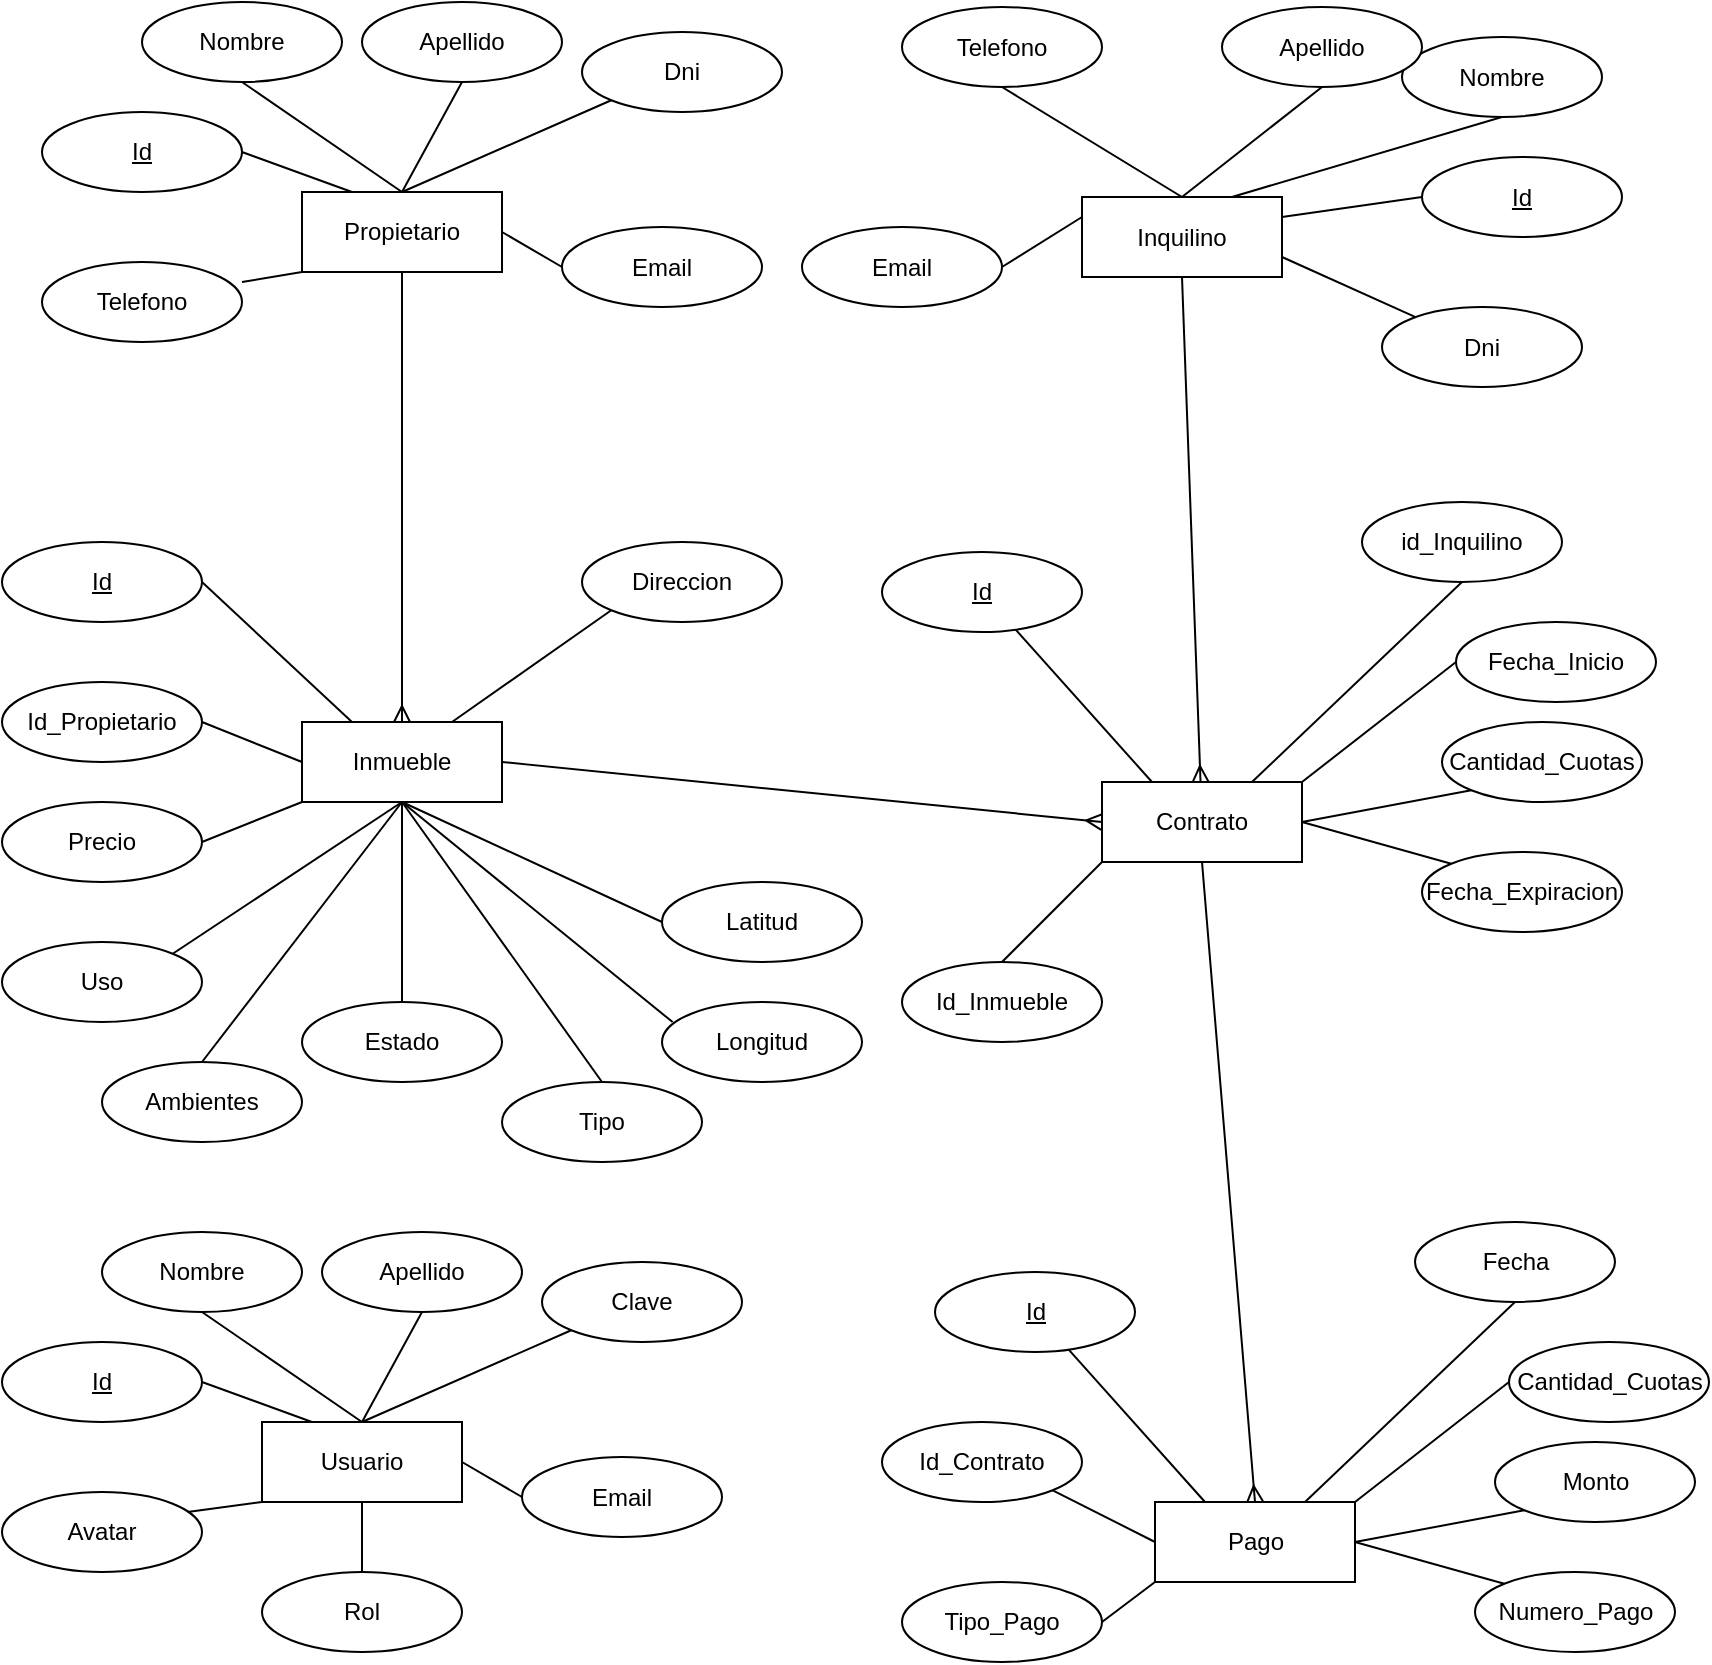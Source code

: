 <mxfile>
    <diagram id="YgVnMSaVj-Hb22OA9f_Y" name="Página-1">
        <mxGraphModel dx="820" dy="445" grid="1" gridSize="10" guides="1" tooltips="1" connect="1" arrows="1" fold="1" page="1" pageScale="1" pageWidth="827" pageHeight="1169" math="0" shadow="0">
            <root>
                <mxCell id="0"/>
                <mxCell id="1" parent="0"/>
                <mxCell id="69" style="edgeStyle=none;html=1;endArrow=ERmany;endFill=0;" edge="1" parent="1" source="2">
                    <mxGeometry relative="1" as="geometry">
                        <mxPoint x="200" y="690" as="targetPoint"/>
                    </mxGeometry>
                </mxCell>
                <mxCell id="2" value="Propietario" style="whiteSpace=wrap;html=1;align=center;" vertex="1" parent="1">
                    <mxGeometry x="150" y="425" width="100" height="40" as="geometry"/>
                </mxCell>
                <mxCell id="4" value="Nombre" style="ellipse;whiteSpace=wrap;html=1;align=center;fontStyle=0;" vertex="1" parent="1">
                    <mxGeometry x="70" y="330" width="100" height="40" as="geometry"/>
                </mxCell>
                <mxCell id="5" value="Apellido" style="ellipse;whiteSpace=wrap;html=1;align=center;fontStyle=0;" vertex="1" parent="1">
                    <mxGeometry x="180" y="330" width="100" height="40" as="geometry"/>
                </mxCell>
                <mxCell id="7" value="Telefono" style="ellipse;whiteSpace=wrap;html=1;align=center;fontStyle=0;" vertex="1" parent="1">
                    <mxGeometry x="20" y="460" width="100" height="40" as="geometry"/>
                </mxCell>
                <mxCell id="8" value="Dni" style="ellipse;whiteSpace=wrap;html=1;align=center;fontStyle=0;" vertex="1" parent="1">
                    <mxGeometry x="290" y="345" width="100" height="40" as="geometry"/>
                </mxCell>
                <mxCell id="9" value="Id" style="ellipse;whiteSpace=wrap;html=1;align=center;fontStyle=4;" vertex="1" parent="1">
                    <mxGeometry x="20" y="385" width="100" height="40" as="geometry"/>
                </mxCell>
                <mxCell id="11" value="" style="endArrow=none;html=1;rounded=0;exitX=0.5;exitY=0;exitDx=0;exitDy=0;entryX=0.5;entryY=1;entryDx=0;entryDy=0;" edge="1" parent="1" source="2" target="5">
                    <mxGeometry relative="1" as="geometry">
                        <mxPoint x="330" y="350" as="sourcePoint"/>
                        <mxPoint x="490" y="350" as="targetPoint"/>
                    </mxGeometry>
                </mxCell>
                <mxCell id="12" value="" style="endArrow=none;html=1;rounded=0;entryX=0.5;entryY=1;entryDx=0;entryDy=0;exitX=0.5;exitY=0;exitDx=0;exitDy=0;" edge="1" parent="1" source="2" target="4">
                    <mxGeometry relative="1" as="geometry">
                        <mxPoint x="190" y="420" as="sourcePoint"/>
                        <mxPoint x="240" y="380" as="targetPoint"/>
                    </mxGeometry>
                </mxCell>
                <mxCell id="13" value="" style="endArrow=none;html=1;rounded=0;exitX=0.25;exitY=0;exitDx=0;exitDy=0;entryX=1;entryY=0.5;entryDx=0;entryDy=0;" edge="1" parent="1" source="2" target="9">
                    <mxGeometry relative="1" as="geometry">
                        <mxPoint x="220" y="445" as="sourcePoint"/>
                        <mxPoint x="250" y="390" as="targetPoint"/>
                    </mxGeometry>
                </mxCell>
                <mxCell id="14" value="" style="endArrow=none;html=1;rounded=0;exitX=0;exitY=1;exitDx=0;exitDy=0;entryX=1;entryY=0.25;entryDx=0;entryDy=0;entryPerimeter=0;" edge="1" parent="1" source="2" target="7">
                    <mxGeometry relative="1" as="geometry">
                        <mxPoint x="230" y="455" as="sourcePoint"/>
                        <mxPoint x="260" y="400" as="targetPoint"/>
                    </mxGeometry>
                </mxCell>
                <mxCell id="15" value="" style="endArrow=none;html=1;rounded=0;exitX=1;exitY=0.5;exitDx=0;exitDy=0;entryX=0;entryY=0.5;entryDx=0;entryDy=0;" edge="1" parent="1" source="2" target="52">
                    <mxGeometry relative="1" as="geometry">
                        <mxPoint x="240" y="465" as="sourcePoint"/>
                        <mxPoint x="270" y="410" as="targetPoint"/>
                    </mxGeometry>
                </mxCell>
                <mxCell id="16" value="Inquilino" style="whiteSpace=wrap;html=1;align=center;" vertex="1" parent="1">
                    <mxGeometry x="540" y="427.5" width="100" height="40" as="geometry"/>
                </mxCell>
                <mxCell id="17" value="Nombre" style="ellipse;whiteSpace=wrap;html=1;align=center;fontStyle=0;" vertex="1" parent="1">
                    <mxGeometry x="700" y="347.5" width="100" height="40" as="geometry"/>
                </mxCell>
                <mxCell id="18" value="Apellido" style="ellipse;whiteSpace=wrap;html=1;align=center;fontStyle=0;" vertex="1" parent="1">
                    <mxGeometry x="610" y="332.5" width="100" height="40" as="geometry"/>
                </mxCell>
                <mxCell id="19" value="Telefono" style="ellipse;whiteSpace=wrap;html=1;align=center;fontStyle=0;" vertex="1" parent="1">
                    <mxGeometry x="450" y="332.5" width="100" height="40" as="geometry"/>
                </mxCell>
                <mxCell id="20" value="Dni" style="ellipse;whiteSpace=wrap;html=1;align=center;fontStyle=0;" vertex="1" parent="1">
                    <mxGeometry x="690" y="482.5" width="100" height="40" as="geometry"/>
                </mxCell>
                <mxCell id="21" value="Id" style="ellipse;whiteSpace=wrap;html=1;align=center;fontStyle=4;" vertex="1" parent="1">
                    <mxGeometry x="710" y="407.5" width="100" height="40" as="geometry"/>
                </mxCell>
                <mxCell id="22" value="" style="endArrow=none;html=1;rounded=0;exitX=0.5;exitY=0;exitDx=0;exitDy=0;entryX=0.5;entryY=1;entryDx=0;entryDy=0;" edge="1" parent="1" source="16" target="18">
                    <mxGeometry relative="1" as="geometry">
                        <mxPoint x="720" y="352.5" as="sourcePoint"/>
                        <mxPoint x="880" y="352.5" as="targetPoint"/>
                    </mxGeometry>
                </mxCell>
                <mxCell id="23" value="" style="endArrow=none;html=1;rounded=0;entryX=0.5;entryY=1;entryDx=0;entryDy=0;exitX=0.75;exitY=0;exitDx=0;exitDy=0;" edge="1" parent="1" target="17" source="16">
                    <mxGeometry relative="1" as="geometry">
                        <mxPoint x="580" y="422.5" as="sourcePoint"/>
                        <mxPoint x="630" y="382.5" as="targetPoint"/>
                    </mxGeometry>
                </mxCell>
                <mxCell id="24" value="" style="endArrow=none;html=1;rounded=0;exitX=1;exitY=0.25;exitDx=0;exitDy=0;entryX=0;entryY=0.5;entryDx=0;entryDy=0;" edge="1" parent="1" source="16" target="21">
                    <mxGeometry relative="1" as="geometry">
                        <mxPoint x="610" y="447.5" as="sourcePoint"/>
                        <mxPoint x="640" y="392.5" as="targetPoint"/>
                    </mxGeometry>
                </mxCell>
                <mxCell id="25" value="" style="endArrow=none;html=1;rounded=0;exitX=0.5;exitY=0;exitDx=0;exitDy=0;entryX=0.5;entryY=1;entryDx=0;entryDy=0;" edge="1" parent="1" source="16" target="19">
                    <mxGeometry relative="1" as="geometry">
                        <mxPoint x="620" y="457.5" as="sourcePoint"/>
                        <mxPoint x="650" y="402.5" as="targetPoint"/>
                    </mxGeometry>
                </mxCell>
                <mxCell id="26" value="" style="endArrow=none;html=1;rounded=0;exitX=1;exitY=0.75;exitDx=0;exitDy=0;" edge="1" parent="1" source="16" target="20">
                    <mxGeometry relative="1" as="geometry">
                        <mxPoint x="630" y="467.5" as="sourcePoint"/>
                        <mxPoint x="660" y="412.5" as="targetPoint"/>
                    </mxGeometry>
                </mxCell>
                <mxCell id="27" value="Inmueble" style="whiteSpace=wrap;html=1;align=center;" vertex="1" parent="1">
                    <mxGeometry x="150" y="690" width="100" height="40" as="geometry"/>
                </mxCell>
                <mxCell id="28" value="Id_Propietario" style="ellipse;whiteSpace=wrap;html=1;align=center;" vertex="1" parent="1">
                    <mxGeometry y="670" width="100" height="40" as="geometry"/>
                </mxCell>
                <mxCell id="29" value="Id" style="ellipse;whiteSpace=wrap;html=1;align=center;fontStyle=4;" vertex="1" parent="1">
                    <mxGeometry y="600" width="100" height="40" as="geometry"/>
                </mxCell>
                <mxCell id="30" value="Precio" style="ellipse;whiteSpace=wrap;html=1;align=center;" vertex="1" parent="1">
                    <mxGeometry y="730" width="100" height="40" as="geometry"/>
                </mxCell>
                <mxCell id="31" value="Uso" style="ellipse;whiteSpace=wrap;html=1;align=center;" vertex="1" parent="1">
                    <mxGeometry y="800" width="100" height="40" as="geometry"/>
                </mxCell>
                <mxCell id="32" value="Tipo" style="ellipse;whiteSpace=wrap;html=1;align=center;" vertex="1" parent="1">
                    <mxGeometry x="250" y="870" width="100" height="40" as="geometry"/>
                </mxCell>
                <mxCell id="33" value="Ambientes" style="ellipse;whiteSpace=wrap;html=1;align=center;" vertex="1" parent="1">
                    <mxGeometry x="50" y="860" width="100" height="40" as="geometry"/>
                </mxCell>
                <mxCell id="34" value="Longitud" style="ellipse;whiteSpace=wrap;html=1;align=center;" vertex="1" parent="1">
                    <mxGeometry x="330" y="830" width="100" height="40" as="geometry"/>
                </mxCell>
                <mxCell id="35" value="Direccion" style="ellipse;whiteSpace=wrap;html=1;align=center;" vertex="1" parent="1">
                    <mxGeometry x="290" y="600" width="100" height="40" as="geometry"/>
                </mxCell>
                <mxCell id="36" value="Latitud" style="ellipse;whiteSpace=wrap;html=1;align=center;" vertex="1" parent="1">
                    <mxGeometry x="330" y="770" width="100" height="40" as="geometry"/>
                </mxCell>
                <mxCell id="37" value="Estado" style="ellipse;whiteSpace=wrap;html=1;align=center;" vertex="1" parent="1">
                    <mxGeometry x="150" y="830" width="100" height="40" as="geometry"/>
                </mxCell>
                <mxCell id="39" value="" style="endArrow=none;html=1;rounded=0;exitX=0.5;exitY=0;exitDx=0;exitDy=0;entryX=0.5;entryY=1;entryDx=0;entryDy=0;" edge="1" parent="1" source="37" target="27">
                    <mxGeometry relative="1" as="geometry">
                        <mxPoint x="280" y="780" as="sourcePoint"/>
                        <mxPoint x="440" y="780" as="targetPoint"/>
                    </mxGeometry>
                </mxCell>
                <mxCell id="40" value="" style="endArrow=none;html=1;rounded=0;exitX=0.5;exitY=0;exitDx=0;exitDy=0;entryX=0.5;entryY=1;entryDx=0;entryDy=0;" edge="1" parent="1" source="37" target="27">
                    <mxGeometry relative="1" as="geometry">
                        <mxPoint x="280" y="780" as="sourcePoint"/>
                        <mxPoint x="440" y="780" as="targetPoint"/>
                    </mxGeometry>
                </mxCell>
                <mxCell id="41" value="" style="endArrow=none;html=1;rounded=0;exitX=0.5;exitY=1;exitDx=0;exitDy=0;entryX=0;entryY=0.5;entryDx=0;entryDy=0;" edge="1" parent="1" source="27" target="36">
                    <mxGeometry relative="1" as="geometry">
                        <mxPoint x="210" y="840.0" as="sourcePoint"/>
                        <mxPoint x="210" y="740" as="targetPoint"/>
                    </mxGeometry>
                </mxCell>
                <mxCell id="42" value="" style="endArrow=none;html=1;rounded=0;exitX=0.5;exitY=0;exitDx=0;exitDy=0;entryX=0.5;entryY=1;entryDx=0;entryDy=0;" edge="1" parent="1" source="32" target="27">
                    <mxGeometry relative="1" as="geometry">
                        <mxPoint x="220" y="850.0" as="sourcePoint"/>
                        <mxPoint x="220" y="750" as="targetPoint"/>
                    </mxGeometry>
                </mxCell>
                <mxCell id="43" value="" style="endArrow=none;html=1;rounded=0;exitX=0.053;exitY=0.251;exitDx=0;exitDy=0;entryX=0.5;entryY=1;entryDx=0;entryDy=0;exitPerimeter=0;" edge="1" parent="1" source="34" target="27">
                    <mxGeometry relative="1" as="geometry">
                        <mxPoint x="230" y="860.0" as="sourcePoint"/>
                        <mxPoint x="230" y="760" as="targetPoint"/>
                    </mxGeometry>
                </mxCell>
                <mxCell id="44" value="" style="endArrow=none;html=1;rounded=0;exitX=0.5;exitY=0;exitDx=0;exitDy=0;entryX=0.5;entryY=1;entryDx=0;entryDy=0;" edge="1" parent="1" source="33" target="27">
                    <mxGeometry relative="1" as="geometry">
                        <mxPoint x="240" y="870.0" as="sourcePoint"/>
                        <mxPoint x="240" y="770" as="targetPoint"/>
                    </mxGeometry>
                </mxCell>
                <mxCell id="45" value="" style="endArrow=none;html=1;rounded=0;exitX=1;exitY=0;exitDx=0;exitDy=0;entryX=0.5;entryY=1;entryDx=0;entryDy=0;" edge="1" parent="1" source="31" target="27">
                    <mxGeometry relative="1" as="geometry">
                        <mxPoint x="250" y="880.0" as="sourcePoint"/>
                        <mxPoint x="250" y="780" as="targetPoint"/>
                    </mxGeometry>
                </mxCell>
                <mxCell id="46" value="" style="endArrow=none;html=1;rounded=0;exitX=1;exitY=0.5;exitDx=0;exitDy=0;entryX=0;entryY=1;entryDx=0;entryDy=0;" edge="1" parent="1" source="30" target="27">
                    <mxGeometry relative="1" as="geometry">
                        <mxPoint x="260" y="890.0" as="sourcePoint"/>
                        <mxPoint x="260" y="790" as="targetPoint"/>
                    </mxGeometry>
                </mxCell>
                <mxCell id="47" value="" style="endArrow=none;html=1;rounded=0;exitX=0;exitY=0.5;exitDx=0;exitDy=0;entryX=1;entryY=0.5;entryDx=0;entryDy=0;" edge="1" parent="1" source="27" target="28">
                    <mxGeometry relative="1" as="geometry">
                        <mxPoint x="270" y="900.0" as="sourcePoint"/>
                        <mxPoint x="270" y="800" as="targetPoint"/>
                    </mxGeometry>
                </mxCell>
                <mxCell id="48" value="" style="endArrow=none;html=1;rounded=0;exitX=0.25;exitY=0;exitDx=0;exitDy=0;entryX=1;entryY=0.5;entryDx=0;entryDy=0;" edge="1" parent="1" source="27" target="29">
                    <mxGeometry relative="1" as="geometry">
                        <mxPoint x="160" y="720" as="sourcePoint"/>
                        <mxPoint x="110.0" y="700" as="targetPoint"/>
                    </mxGeometry>
                </mxCell>
                <mxCell id="49" value="" style="endArrow=none;html=1;rounded=0;entryX=0;entryY=1;entryDx=0;entryDy=0;exitX=0.75;exitY=0;exitDx=0;exitDy=0;" edge="1" parent="1" source="27" target="35">
                    <mxGeometry relative="1" as="geometry">
                        <mxPoint x="200" y="690" as="sourcePoint"/>
                        <mxPoint x="110.0" y="630" as="targetPoint"/>
                    </mxGeometry>
                </mxCell>
                <mxCell id="51" value="Email" style="ellipse;whiteSpace=wrap;html=1;align=center;fontStyle=0;" vertex="1" parent="1">
                    <mxGeometry x="400" y="442.5" width="100" height="40" as="geometry"/>
                </mxCell>
                <mxCell id="52" value="Email" style="ellipse;whiteSpace=wrap;html=1;align=center;fontStyle=0;" vertex="1" parent="1">
                    <mxGeometry x="280" y="442.5" width="100" height="40" as="geometry"/>
                </mxCell>
                <mxCell id="53" value="" style="endArrow=none;html=1;rounded=0;exitX=0.5;exitY=0;exitDx=0;exitDy=0;entryX=0;entryY=1;entryDx=0;entryDy=0;" edge="1" parent="1" source="2" target="8">
                    <mxGeometry relative="1" as="geometry">
                        <mxPoint x="260" y="435" as="sourcePoint"/>
                        <mxPoint x="324.577" y="392.222" as="targetPoint"/>
                    </mxGeometry>
                </mxCell>
                <mxCell id="54" value="" style="endArrow=none;html=1;rounded=0;exitX=1;exitY=0.5;exitDx=0;exitDy=0;entryX=0;entryY=0.25;entryDx=0;entryDy=0;" edge="1" parent="1" source="51" target="16">
                    <mxGeometry relative="1" as="geometry">
                        <mxPoint x="270" y="445" as="sourcePoint"/>
                        <mxPoint x="334.577" y="402.222" as="targetPoint"/>
                    </mxGeometry>
                </mxCell>
                <mxCell id="55" value="Contrato" style="whiteSpace=wrap;html=1;align=center;" vertex="1" parent="1">
                    <mxGeometry x="550" y="720" width="100" height="40" as="geometry"/>
                </mxCell>
                <mxCell id="56" value="id_Inquilino" style="ellipse;whiteSpace=wrap;html=1;align=center;fontStyle=0;" vertex="1" parent="1">
                    <mxGeometry x="680" y="580" width="100" height="40" as="geometry"/>
                </mxCell>
                <mxCell id="57" value="Fecha_Inicio" style="ellipse;whiteSpace=wrap;html=1;align=center;fontStyle=0;" vertex="1" parent="1">
                    <mxGeometry x="727" y="640" width="100" height="40" as="geometry"/>
                </mxCell>
                <mxCell id="58" value="Id_Inmueble" style="ellipse;whiteSpace=wrap;html=1;align=center;fontStyle=0;" vertex="1" parent="1">
                    <mxGeometry x="450" y="810" width="100" height="40" as="geometry"/>
                </mxCell>
                <mxCell id="59" value="Cantidad_Cuotas" style="ellipse;whiteSpace=wrap;html=1;align=center;fontStyle=0;" vertex="1" parent="1">
                    <mxGeometry x="720" y="690" width="100" height="40" as="geometry"/>
                </mxCell>
                <mxCell id="60" value="Id" style="ellipse;whiteSpace=wrap;html=1;align=center;fontStyle=4;" vertex="1" parent="1">
                    <mxGeometry x="440" y="605" width="100" height="40" as="geometry"/>
                </mxCell>
                <mxCell id="61" value="" style="endArrow=none;html=1;rounded=0;exitX=1;exitY=0;exitDx=0;exitDy=0;entryX=0;entryY=0.5;entryDx=0;entryDy=0;" edge="1" parent="1" source="55" target="57">
                    <mxGeometry relative="1" as="geometry">
                        <mxPoint x="760" y="645" as="sourcePoint"/>
                        <mxPoint x="920" y="645" as="targetPoint"/>
                    </mxGeometry>
                </mxCell>
                <mxCell id="62" value="" style="endArrow=none;html=1;rounded=0;entryX=0.5;entryY=1;entryDx=0;entryDy=0;exitX=0.75;exitY=0;exitDx=0;exitDy=0;" edge="1" parent="1" source="55" target="56">
                    <mxGeometry relative="1" as="geometry">
                        <mxPoint x="620" y="715" as="sourcePoint"/>
                        <mxPoint x="670" y="675" as="targetPoint"/>
                    </mxGeometry>
                </mxCell>
                <mxCell id="63" value="" style="endArrow=none;html=1;rounded=0;exitX=0.25;exitY=0;exitDx=0;exitDy=0;" edge="1" parent="1" source="55" target="60">
                    <mxGeometry relative="1" as="geometry">
                        <mxPoint x="650" y="740" as="sourcePoint"/>
                        <mxPoint x="680" y="685" as="targetPoint"/>
                    </mxGeometry>
                </mxCell>
                <mxCell id="64" value="" style="endArrow=none;html=1;rounded=0;exitX=0;exitY=1;exitDx=0;exitDy=0;entryX=0.5;entryY=0;entryDx=0;entryDy=0;" edge="1" parent="1" source="55" target="58">
                    <mxGeometry relative="1" as="geometry">
                        <mxPoint x="660" y="750" as="sourcePoint"/>
                        <mxPoint x="690" y="695" as="targetPoint"/>
                    </mxGeometry>
                </mxCell>
                <mxCell id="65" value="" style="endArrow=none;html=1;rounded=0;exitX=1;exitY=0.5;exitDx=0;exitDy=0;entryX=0;entryY=0;entryDx=0;entryDy=0;" edge="1" parent="1" source="55" target="66">
                    <mxGeometry relative="1" as="geometry">
                        <mxPoint x="670" y="760" as="sourcePoint"/>
                        <mxPoint x="700" y="705" as="targetPoint"/>
                    </mxGeometry>
                </mxCell>
                <mxCell id="66" value="Fecha_Expiracion" style="ellipse;whiteSpace=wrap;html=1;align=center;fontStyle=0;" vertex="1" parent="1">
                    <mxGeometry x="710" y="755" width="100" height="40" as="geometry"/>
                </mxCell>
                <mxCell id="67" value="" style="endArrow=none;html=1;rounded=0;exitX=1;exitY=0.5;exitDx=0;exitDy=0;entryX=0;entryY=1;entryDx=0;entryDy=0;" edge="1" parent="1" source="55" target="59">
                    <mxGeometry relative="1" as="geometry">
                        <mxPoint x="690" y="730" as="sourcePoint"/>
                        <mxPoint x="754.577" y="687.222" as="targetPoint"/>
                    </mxGeometry>
                </mxCell>
                <mxCell id="70" style="edgeStyle=none;html=1;endArrow=ERmany;endFill=0;exitX=1;exitY=0.5;exitDx=0;exitDy=0;entryX=0;entryY=0.5;entryDx=0;entryDy=0;" edge="1" parent="1" source="27" target="55">
                    <mxGeometry relative="1" as="geometry">
                        <mxPoint x="210" y="700" as="targetPoint"/>
                        <mxPoint x="210" y="475" as="sourcePoint"/>
                    </mxGeometry>
                </mxCell>
                <mxCell id="71" style="edgeStyle=none;html=1;endArrow=ERmany;endFill=0;exitX=0.5;exitY=1;exitDx=0;exitDy=0;" edge="1" parent="1" source="16" target="55">
                    <mxGeometry relative="1" as="geometry">
                        <mxPoint x="560" y="750" as="targetPoint"/>
                        <mxPoint x="260" y="720" as="sourcePoint"/>
                    </mxGeometry>
                </mxCell>
                <mxCell id="72" value="Pago" style="whiteSpace=wrap;html=1;align=center;" vertex="1" parent="1">
                    <mxGeometry x="576.5" y="1080" width="100" height="40" as="geometry"/>
                </mxCell>
                <mxCell id="73" value="Fecha" style="ellipse;whiteSpace=wrap;html=1;align=center;fontStyle=0;" vertex="1" parent="1">
                    <mxGeometry x="706.5" y="940" width="100" height="40" as="geometry"/>
                </mxCell>
                <mxCell id="74" value="Cantidad_Cuotas" style="ellipse;whiteSpace=wrap;html=1;align=center;fontStyle=0;" vertex="1" parent="1">
                    <mxGeometry x="753.5" y="1000" width="100" height="40" as="geometry"/>
                </mxCell>
                <mxCell id="75" value="Id_Contrato" style="ellipse;whiteSpace=wrap;html=1;align=center;fontStyle=0;" vertex="1" parent="1">
                    <mxGeometry x="440" y="1040" width="100" height="40" as="geometry"/>
                </mxCell>
                <mxCell id="76" value="Monto" style="ellipse;whiteSpace=wrap;html=1;align=center;fontStyle=0;" vertex="1" parent="1">
                    <mxGeometry x="746.5" y="1050" width="100" height="40" as="geometry"/>
                </mxCell>
                <mxCell id="77" value="Id" style="ellipse;whiteSpace=wrap;html=1;align=center;fontStyle=4;" vertex="1" parent="1">
                    <mxGeometry x="466.5" y="965" width="100" height="40" as="geometry"/>
                </mxCell>
                <mxCell id="78" value="" style="endArrow=none;html=1;rounded=0;exitX=1;exitY=0;exitDx=0;exitDy=0;entryX=0;entryY=0.5;entryDx=0;entryDy=0;" edge="1" parent="1" source="72" target="74">
                    <mxGeometry relative="1" as="geometry">
                        <mxPoint x="786.5" y="1005" as="sourcePoint"/>
                        <mxPoint x="946.5" y="1005" as="targetPoint"/>
                    </mxGeometry>
                </mxCell>
                <mxCell id="79" value="" style="endArrow=none;html=1;rounded=0;entryX=0.5;entryY=1;entryDx=0;entryDy=0;exitX=0.75;exitY=0;exitDx=0;exitDy=0;" edge="1" parent="1" source="72" target="73">
                    <mxGeometry relative="1" as="geometry">
                        <mxPoint x="646.5" y="1075" as="sourcePoint"/>
                        <mxPoint x="696.5" y="1035" as="targetPoint"/>
                    </mxGeometry>
                </mxCell>
                <mxCell id="80" value="" style="endArrow=none;html=1;rounded=0;exitX=0.25;exitY=0;exitDx=0;exitDy=0;" edge="1" parent="1" source="72" target="77">
                    <mxGeometry relative="1" as="geometry">
                        <mxPoint x="676.5" y="1100" as="sourcePoint"/>
                        <mxPoint x="706.5" y="1045" as="targetPoint"/>
                    </mxGeometry>
                </mxCell>
                <mxCell id="81" value="" style="endArrow=none;html=1;rounded=0;exitX=0;exitY=0.5;exitDx=0;exitDy=0;entryX=1;entryY=1;entryDx=0;entryDy=0;" edge="1" parent="1" source="72" target="75">
                    <mxGeometry relative="1" as="geometry">
                        <mxPoint x="686.5" y="1110" as="sourcePoint"/>
                        <mxPoint x="716.5" y="1055" as="targetPoint"/>
                    </mxGeometry>
                </mxCell>
                <mxCell id="82" value="" style="endArrow=none;html=1;rounded=0;exitX=1;exitY=0.5;exitDx=0;exitDy=0;entryX=0;entryY=0;entryDx=0;entryDy=0;" edge="1" parent="1" source="72" target="83">
                    <mxGeometry relative="1" as="geometry">
                        <mxPoint x="696.5" y="1120" as="sourcePoint"/>
                        <mxPoint x="726.5" y="1065" as="targetPoint"/>
                    </mxGeometry>
                </mxCell>
                <mxCell id="83" value="Numero_Pago" style="ellipse;whiteSpace=wrap;html=1;align=center;fontStyle=0;" vertex="1" parent="1">
                    <mxGeometry x="736.5" y="1115" width="100" height="40" as="geometry"/>
                </mxCell>
                <mxCell id="84" value="" style="endArrow=none;html=1;rounded=0;exitX=1;exitY=0.5;exitDx=0;exitDy=0;entryX=0;entryY=1;entryDx=0;entryDy=0;" edge="1" parent="1" source="72" target="76">
                    <mxGeometry relative="1" as="geometry">
                        <mxPoint x="716.5" y="1090" as="sourcePoint"/>
                        <mxPoint x="781.077" y="1047.222" as="targetPoint"/>
                    </mxGeometry>
                </mxCell>
                <mxCell id="85" value="Tipo_Pago" style="ellipse;whiteSpace=wrap;html=1;align=center;fontStyle=0;" vertex="1" parent="1">
                    <mxGeometry x="450" y="1120" width="100" height="40" as="geometry"/>
                </mxCell>
                <mxCell id="86" value="" style="endArrow=none;html=1;rounded=0;exitX=0;exitY=1;exitDx=0;exitDy=0;entryX=1;entryY=0.5;entryDx=0;entryDy=0;" edge="1" parent="1" source="72" target="85">
                    <mxGeometry relative="1" as="geometry">
                        <mxPoint x="586.5" y="1110" as="sourcePoint"/>
                        <mxPoint x="535.355" y="1084.142" as="targetPoint"/>
                    </mxGeometry>
                </mxCell>
                <mxCell id="87" value="Usuario" style="whiteSpace=wrap;html=1;align=center;" vertex="1" parent="1">
                    <mxGeometry x="130" y="1040" width="100" height="40" as="geometry"/>
                </mxCell>
                <mxCell id="88" value="Nombre" style="ellipse;whiteSpace=wrap;html=1;align=center;fontStyle=0;" vertex="1" parent="1">
                    <mxGeometry x="50" y="945" width="100" height="40" as="geometry"/>
                </mxCell>
                <mxCell id="89" value="Apellido" style="ellipse;whiteSpace=wrap;html=1;align=center;fontStyle=0;" vertex="1" parent="1">
                    <mxGeometry x="160" y="945" width="100" height="40" as="geometry"/>
                </mxCell>
                <mxCell id="90" value="Avatar" style="ellipse;whiteSpace=wrap;html=1;align=center;fontStyle=0;" vertex="1" parent="1">
                    <mxGeometry y="1075" width="100" height="40" as="geometry"/>
                </mxCell>
                <mxCell id="91" value="Clave" style="ellipse;whiteSpace=wrap;html=1;align=center;fontStyle=0;" vertex="1" parent="1">
                    <mxGeometry x="270" y="960" width="100" height="40" as="geometry"/>
                </mxCell>
                <mxCell id="92" value="Id" style="ellipse;whiteSpace=wrap;html=1;align=center;fontStyle=4;" vertex="1" parent="1">
                    <mxGeometry y="1000" width="100" height="40" as="geometry"/>
                </mxCell>
                <mxCell id="93" value="" style="endArrow=none;html=1;rounded=0;exitX=0.5;exitY=0;exitDx=0;exitDy=0;entryX=0.5;entryY=1;entryDx=0;entryDy=0;" edge="1" parent="1" source="87" target="89">
                    <mxGeometry relative="1" as="geometry">
                        <mxPoint x="310" y="965" as="sourcePoint"/>
                        <mxPoint x="470" y="965" as="targetPoint"/>
                    </mxGeometry>
                </mxCell>
                <mxCell id="94" value="" style="endArrow=none;html=1;rounded=0;entryX=0.5;entryY=1;entryDx=0;entryDy=0;exitX=0.5;exitY=0;exitDx=0;exitDy=0;" edge="1" parent="1" source="87" target="88">
                    <mxGeometry relative="1" as="geometry">
                        <mxPoint x="170" y="1035" as="sourcePoint"/>
                        <mxPoint x="220" y="995" as="targetPoint"/>
                    </mxGeometry>
                </mxCell>
                <mxCell id="95" value="" style="endArrow=none;html=1;rounded=0;exitX=0.25;exitY=0;exitDx=0;exitDy=0;entryX=1;entryY=0.5;entryDx=0;entryDy=0;" edge="1" parent="1" source="87" target="92">
                    <mxGeometry relative="1" as="geometry">
                        <mxPoint x="200" y="1060" as="sourcePoint"/>
                        <mxPoint x="230" y="1005" as="targetPoint"/>
                    </mxGeometry>
                </mxCell>
                <mxCell id="96" value="" style="endArrow=none;html=1;rounded=0;exitX=0;exitY=1;exitDx=0;exitDy=0;entryX=0.928;entryY=0.251;entryDx=0;entryDy=0;entryPerimeter=0;" edge="1" parent="1" source="87" target="90">
                    <mxGeometry relative="1" as="geometry">
                        <mxPoint x="210" y="1070" as="sourcePoint"/>
                        <mxPoint x="240" y="1015" as="targetPoint"/>
                    </mxGeometry>
                </mxCell>
                <mxCell id="97" value="" style="endArrow=none;html=1;rounded=0;exitX=1;exitY=0.5;exitDx=0;exitDy=0;entryX=0;entryY=0.5;entryDx=0;entryDy=0;" edge="1" parent="1" source="87" target="98">
                    <mxGeometry relative="1" as="geometry">
                        <mxPoint x="220" y="1080" as="sourcePoint"/>
                        <mxPoint x="250" y="1025" as="targetPoint"/>
                    </mxGeometry>
                </mxCell>
                <mxCell id="98" value="Email" style="ellipse;whiteSpace=wrap;html=1;align=center;fontStyle=0;" vertex="1" parent="1">
                    <mxGeometry x="260" y="1057.5" width="100" height="40" as="geometry"/>
                </mxCell>
                <mxCell id="99" value="" style="endArrow=none;html=1;rounded=0;exitX=0.5;exitY=0;exitDx=0;exitDy=0;entryX=0;entryY=1;entryDx=0;entryDy=0;" edge="1" parent="1" source="87" target="91">
                    <mxGeometry relative="1" as="geometry">
                        <mxPoint x="240" y="1050" as="sourcePoint"/>
                        <mxPoint x="304.577" y="1007.222" as="targetPoint"/>
                    </mxGeometry>
                </mxCell>
                <mxCell id="100" value="Rol" style="ellipse;whiteSpace=wrap;html=1;align=center;fontStyle=0;" vertex="1" parent="1">
                    <mxGeometry x="130" y="1115" width="100" height="40" as="geometry"/>
                </mxCell>
                <mxCell id="101" value="" style="endArrow=none;html=1;rounded=0;exitX=0.5;exitY=1;exitDx=0;exitDy=0;entryX=0.5;entryY=0;entryDx=0;entryDy=0;" edge="1" parent="1" source="87" target="100">
                    <mxGeometry relative="1" as="geometry">
                        <mxPoint x="140" y="1090" as="sourcePoint"/>
                        <mxPoint x="102.8" y="1095.04" as="targetPoint"/>
                    </mxGeometry>
                </mxCell>
                <mxCell id="102" style="edgeStyle=none;html=1;endArrow=ERmany;endFill=0;exitX=0.5;exitY=1;exitDx=0;exitDy=0;entryX=0.5;entryY=0;entryDx=0;entryDy=0;" edge="1" parent="1" source="55" target="72">
                    <mxGeometry relative="1" as="geometry">
                        <mxPoint x="560" y="750" as="targetPoint"/>
                        <mxPoint x="260" y="720" as="sourcePoint"/>
                    </mxGeometry>
                </mxCell>
            </root>
        </mxGraphModel>
    </diagram>
</mxfile>
